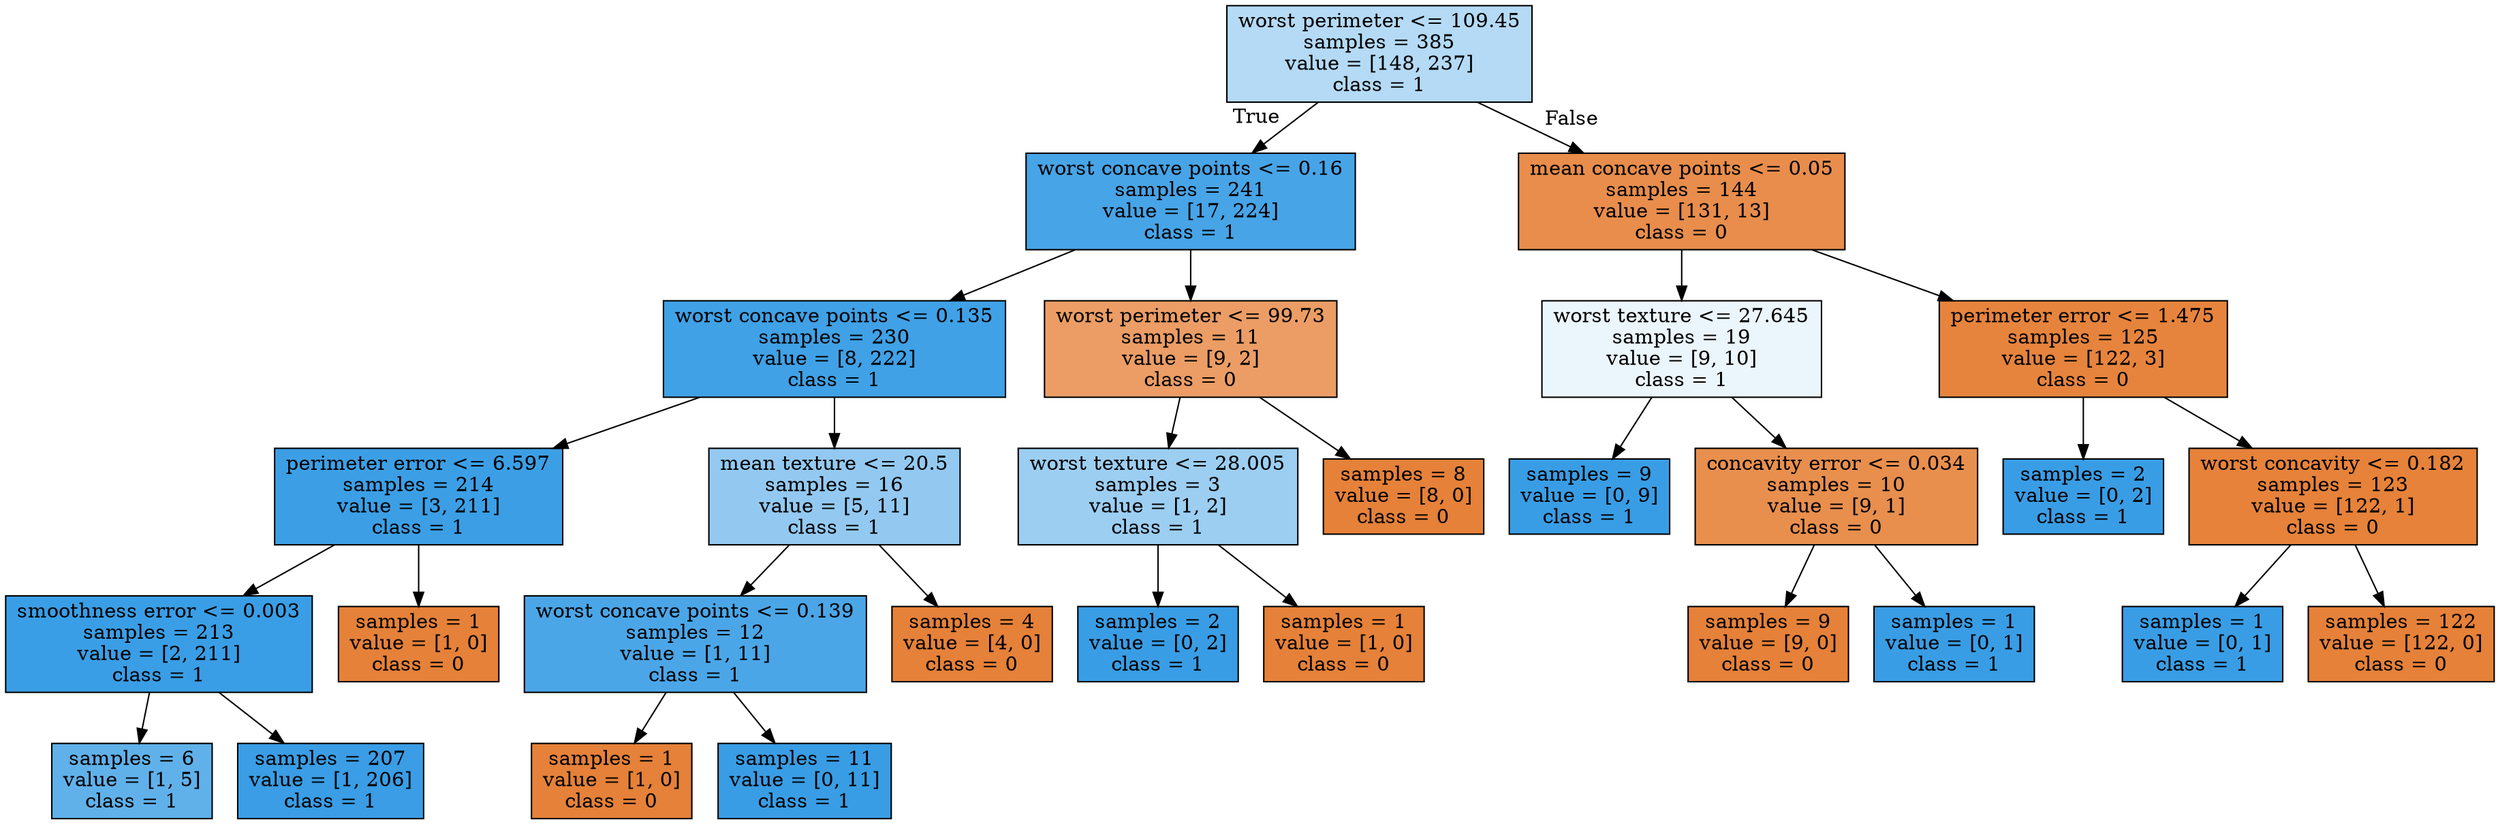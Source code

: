 digraph Tree {
node [shape=box, style="filled", color="black"] ;
0 [label="worst perimeter <= 109.45\nsamples = 385\nvalue = [148, 237]\nclass = 1", fillcolor="#399de560"] ;
1 [label="worst concave points <= 0.16\nsamples = 241\nvalue = [17, 224]\nclass = 1", fillcolor="#399de5ec"] ;
0 -> 1 [labeldistance=2.5, labelangle=45, headlabel="True"] ;
2 [label="worst concave points <= 0.135\nsamples = 230\nvalue = [8, 222]\nclass = 1", fillcolor="#399de5f6"] ;
1 -> 2 ;
3 [label="perimeter error <= 6.597\nsamples = 214\nvalue = [3, 211]\nclass = 1", fillcolor="#399de5fb"] ;
2 -> 3 ;
4 [label="smoothness error <= 0.003\nsamples = 213\nvalue = [2, 211]\nclass = 1", fillcolor="#399de5fd"] ;
3 -> 4 ;
5 [label="samples = 6\nvalue = [1, 5]\nclass = 1", fillcolor="#399de5cc"] ;
4 -> 5 ;
6 [label="samples = 207\nvalue = [1, 206]\nclass = 1", fillcolor="#399de5fe"] ;
4 -> 6 ;
7 [label="samples = 1\nvalue = [1, 0]\nclass = 0", fillcolor="#e58139ff"] ;
3 -> 7 ;
8 [label="mean texture <= 20.5\nsamples = 16\nvalue = [5, 11]\nclass = 1", fillcolor="#399de58b"] ;
2 -> 8 ;
9 [label="worst concave points <= 0.139\nsamples = 12\nvalue = [1, 11]\nclass = 1", fillcolor="#399de5e8"] ;
8 -> 9 ;
10 [label="samples = 1\nvalue = [1, 0]\nclass = 0", fillcolor="#e58139ff"] ;
9 -> 10 ;
11 [label="samples = 11\nvalue = [0, 11]\nclass = 1", fillcolor="#399de5ff"] ;
9 -> 11 ;
12 [label="samples = 4\nvalue = [4, 0]\nclass = 0", fillcolor="#e58139ff"] ;
8 -> 12 ;
13 [label="worst perimeter <= 99.73\nsamples = 11\nvalue = [9, 2]\nclass = 0", fillcolor="#e58139c6"] ;
1 -> 13 ;
14 [label="worst texture <= 28.005\nsamples = 3\nvalue = [1, 2]\nclass = 1", fillcolor="#399de57f"] ;
13 -> 14 ;
15 [label="samples = 2\nvalue = [0, 2]\nclass = 1", fillcolor="#399de5ff"] ;
14 -> 15 ;
16 [label="samples = 1\nvalue = [1, 0]\nclass = 0", fillcolor="#e58139ff"] ;
14 -> 16 ;
17 [label="samples = 8\nvalue = [8, 0]\nclass = 0", fillcolor="#e58139ff"] ;
13 -> 17 ;
18 [label="mean concave points <= 0.05\nsamples = 144\nvalue = [131, 13]\nclass = 0", fillcolor="#e58139e6"] ;
0 -> 18 [labeldistance=2.5, labelangle=-45, headlabel="False"] ;
19 [label="worst texture <= 27.645\nsamples = 19\nvalue = [9, 10]\nclass = 1", fillcolor="#399de519"] ;
18 -> 19 ;
20 [label="samples = 9\nvalue = [0, 9]\nclass = 1", fillcolor="#399de5ff"] ;
19 -> 20 ;
21 [label="concavity error <= 0.034\nsamples = 10\nvalue = [9, 1]\nclass = 0", fillcolor="#e58139e3"] ;
19 -> 21 ;
22 [label="samples = 9\nvalue = [9, 0]\nclass = 0", fillcolor="#e58139ff"] ;
21 -> 22 ;
23 [label="samples = 1\nvalue = [0, 1]\nclass = 1", fillcolor="#399de5ff"] ;
21 -> 23 ;
24 [label="perimeter error <= 1.475\nsamples = 125\nvalue = [122, 3]\nclass = 0", fillcolor="#e58139f9"] ;
18 -> 24 ;
25 [label="samples = 2\nvalue = [0, 2]\nclass = 1", fillcolor="#399de5ff"] ;
24 -> 25 ;
26 [label="worst concavity <= 0.182\nsamples = 123\nvalue = [122, 1]\nclass = 0", fillcolor="#e58139fd"] ;
24 -> 26 ;
27 [label="samples = 1\nvalue = [0, 1]\nclass = 1", fillcolor="#399de5ff"] ;
26 -> 27 ;
28 [label="samples = 122\nvalue = [122, 0]\nclass = 0", fillcolor="#e58139ff"] ;
26 -> 28 ;
}